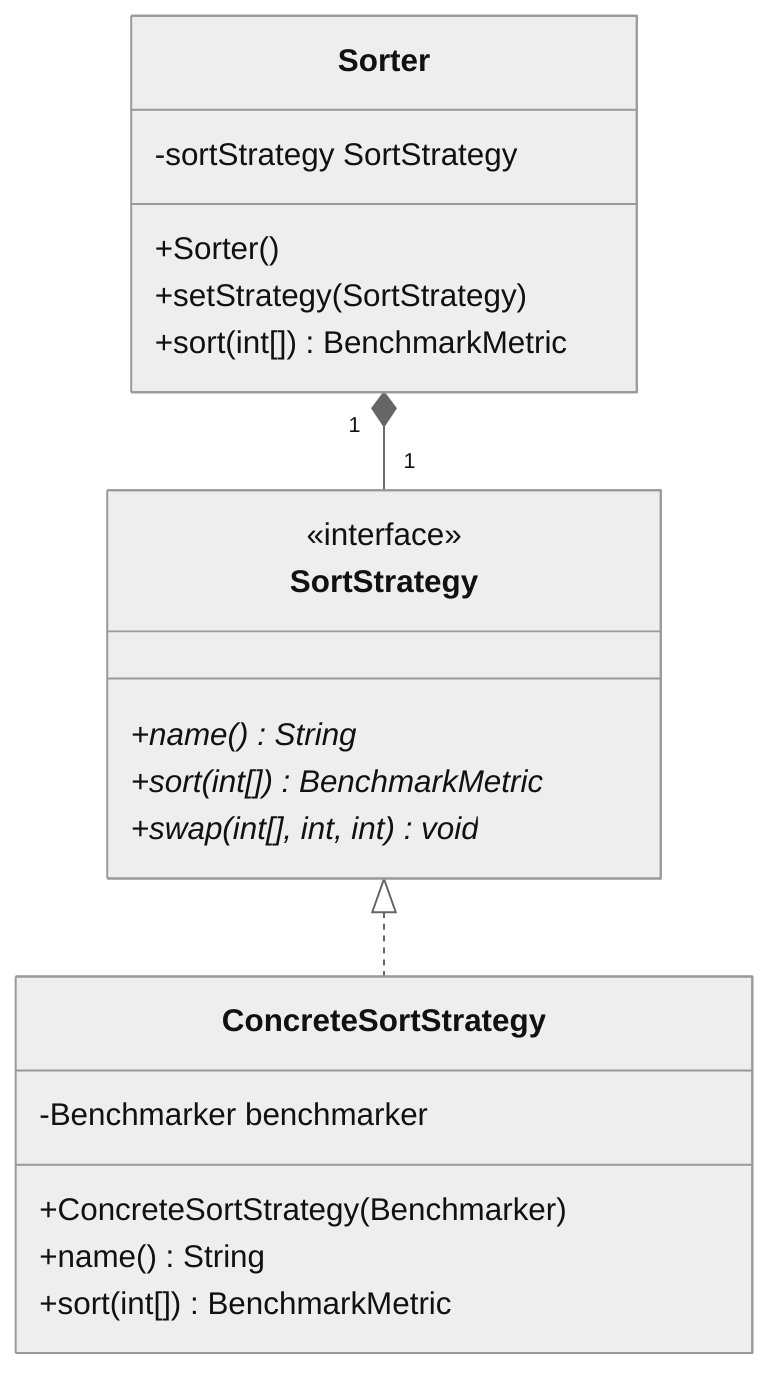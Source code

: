 %%{init: {'theme':'neutral'}}%%
classDiagram

    class Sorter {
        -sortStrategy SortStrategy
        +Sorter()
        +setStrategy(SortStrategy)
        +sort(int[]) BenchmarkMetric
    }

    class SortStrategy {
        <<interface>>
        +name()* String
        +sort(int[])* BenchmarkMetric
        +swap(int[], int, int)* void
    }

    class ConcreteSortStrategy {
        -Benchmarker benchmarker
        +ConcreteSortStrategy(Benchmarker)
        +name() String
        +sort(int[]) BenchmarkMetric
    }

    Sorter "1" *-- "1" SortStrategy
    SortStrategy <|.. ConcreteSortStrategy